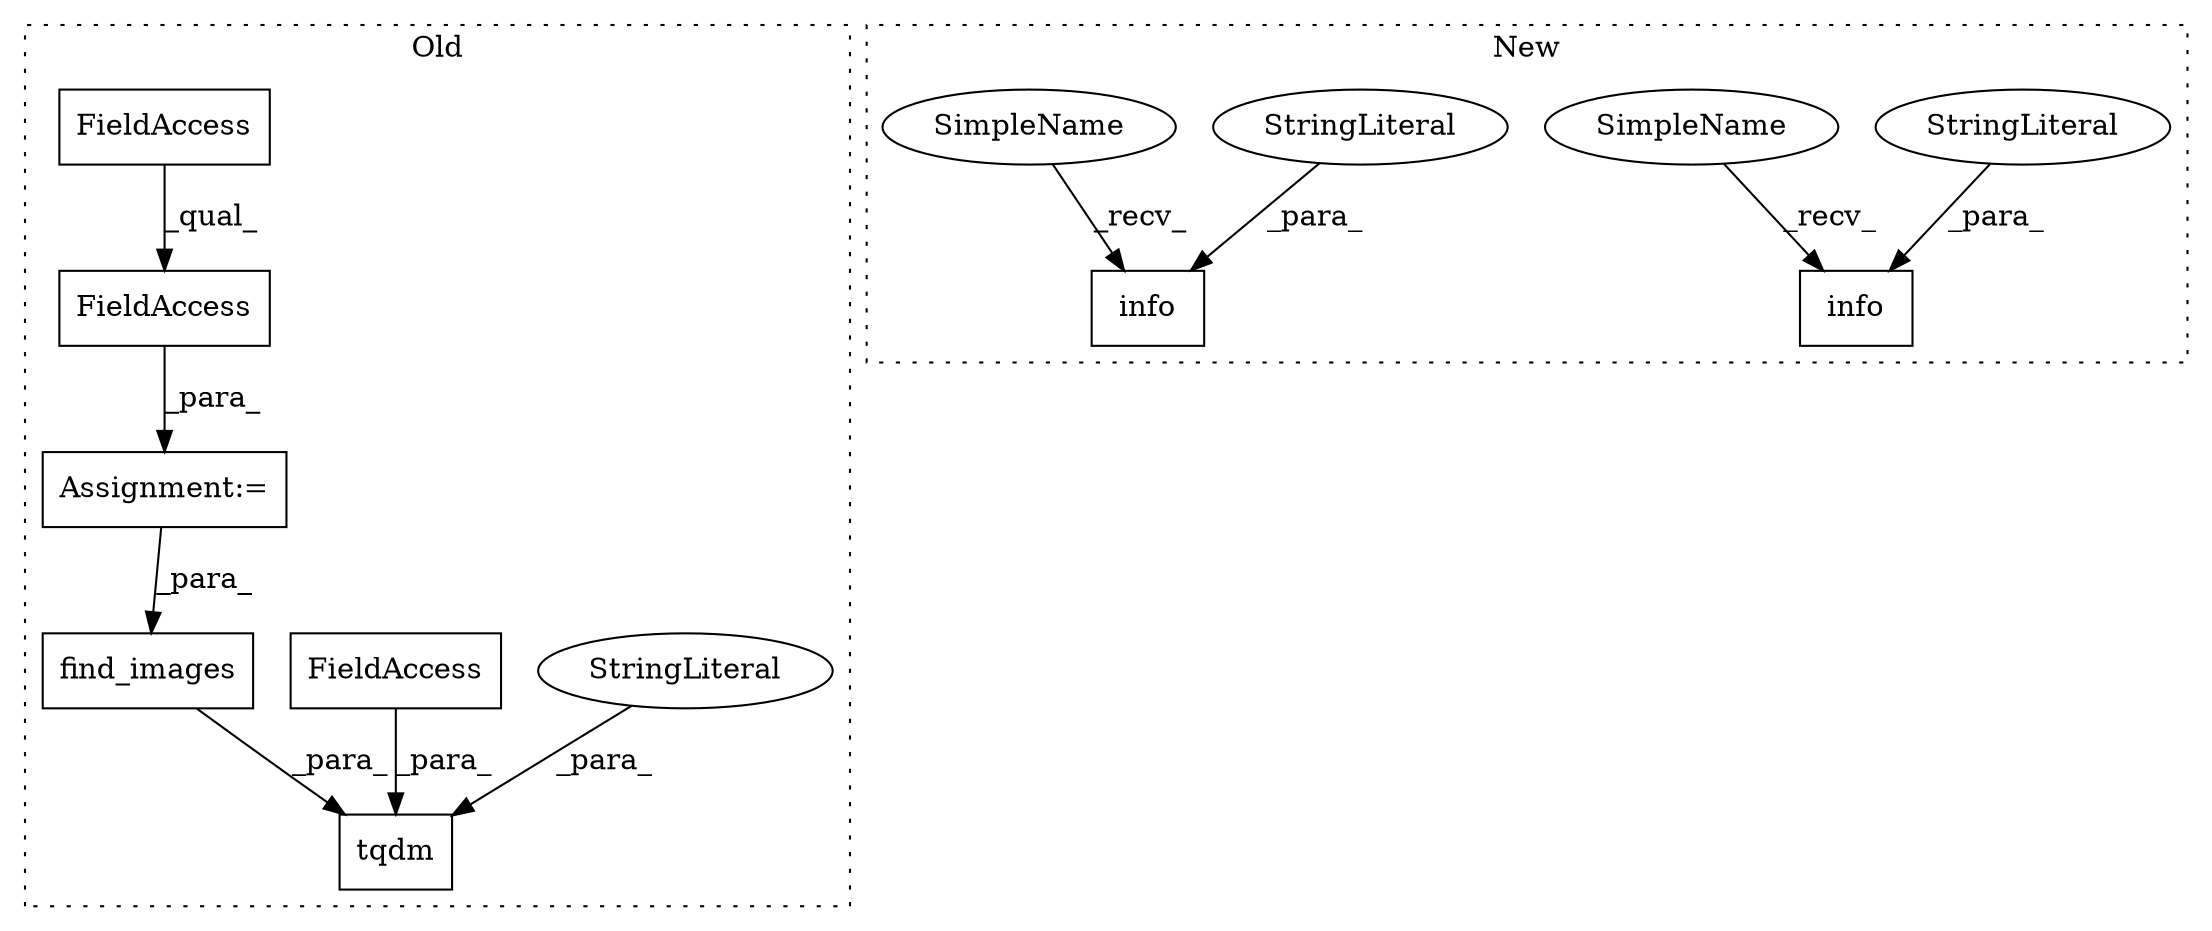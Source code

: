 digraph G {
subgraph cluster0 {
1 [label="tqdm" a="32" s="9126,9179" l="5,1" shape="box"];
3 [label="StringLiteral" a="45" s="9159" l="9" shape="ellipse"];
5 [label="FieldAccess" a="22" s="9169" l="10" shape="box"];
6 [label="find_images" a="32" s="9136,9157" l="12,1" shape="box"];
7 [label="Assignment:=" a="7" s="8848" l="1" shape="box"];
8 [label="FieldAccess" a="22" s="8849" l="19" shape="box"];
9 [label="FieldAccess" a="22" s="8849" l="9" shape="box"];
label = "Old";
style="dotted";
}
subgraph cluster1 {
2 [label="info" a="32" s="10298,10330" l="5,1" shape="box"];
4 [label="StringLiteral" a="45" s="10303" l="27" shape="ellipse"];
10 [label="info" a="32" s="10588,10630" l="5,1" shape="box"];
11 [label="StringLiteral" a="45" s="10593" l="37" shape="ellipse"];
12 [label="SimpleName" a="42" s="10581" l="6" shape="ellipse"];
13 [label="SimpleName" a="42" s="10291" l="6" shape="ellipse"];
label = "New";
style="dotted";
}
3 -> 1 [label="_para_"];
4 -> 2 [label="_para_"];
5 -> 1 [label="_para_"];
6 -> 1 [label="_para_"];
7 -> 6 [label="_para_"];
8 -> 7 [label="_para_"];
9 -> 8 [label="_qual_"];
11 -> 10 [label="_para_"];
12 -> 10 [label="_recv_"];
13 -> 2 [label="_recv_"];
}